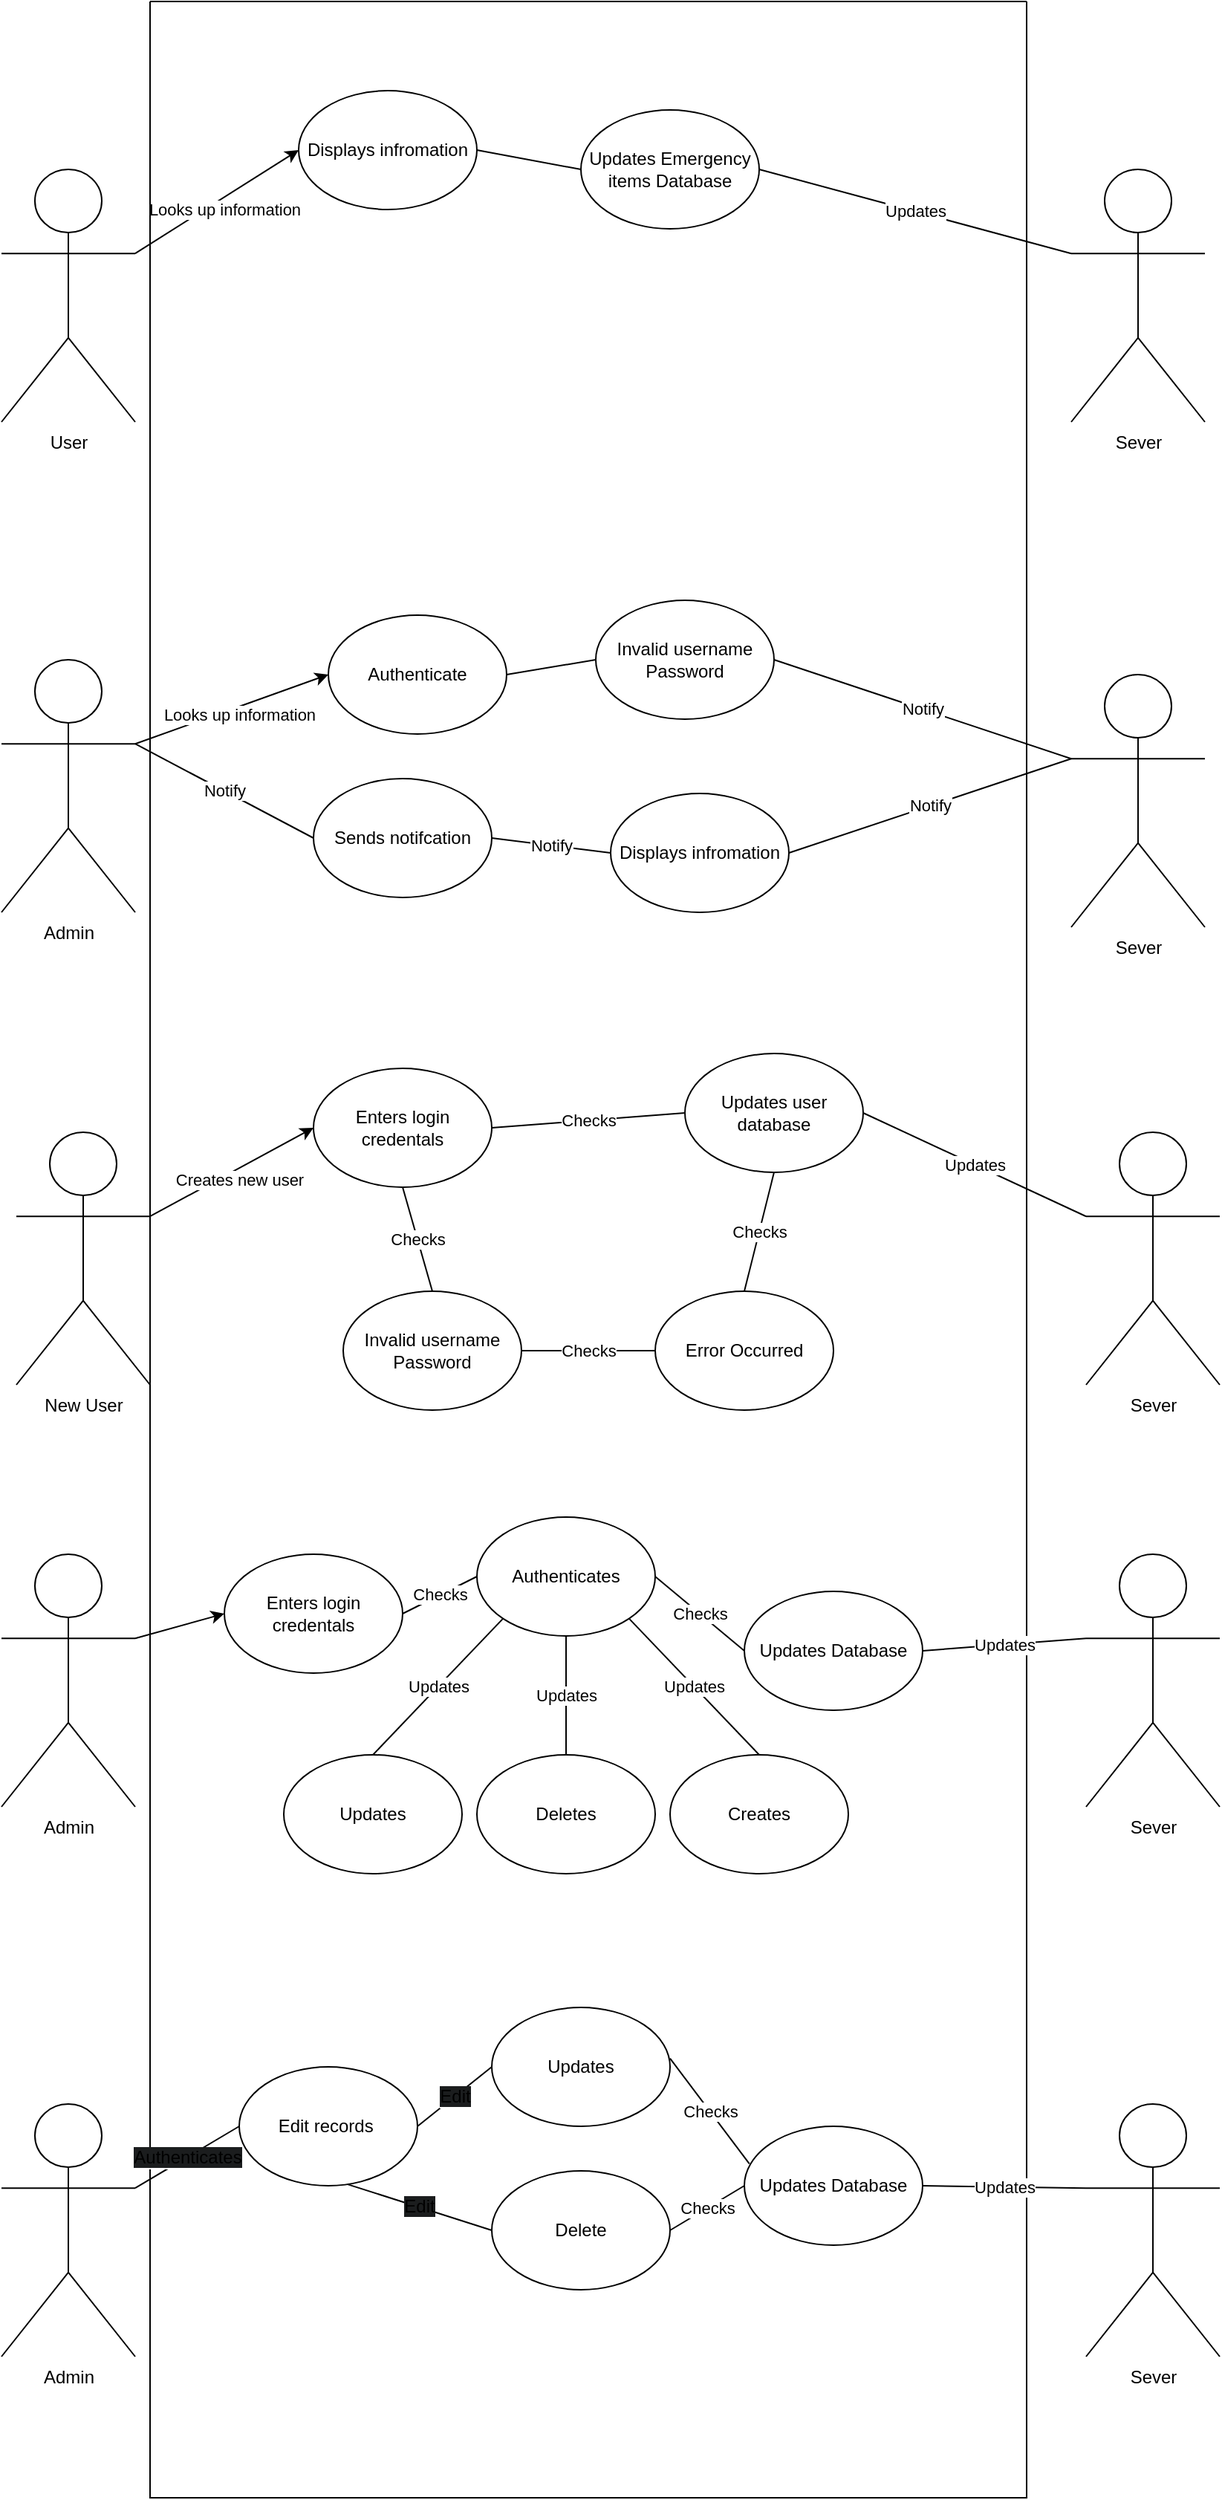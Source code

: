 <mxfile version="24.7.8">
  <diagram name="Page-1" id="pXFPgFpa1h9-f-A75X2E">
    <mxGraphModel dx="924" dy="827" grid="1" gridSize="10" guides="1" tooltips="1" connect="1" arrows="1" fold="1" page="1" pageScale="1" pageWidth="1100" pageHeight="850" math="0" shadow="0">
      <root>
        <mxCell id="0" />
        <mxCell id="1" parent="0" />
        <mxCell id="9zBWlCoCutwd3zZUJokF-2" value="User" style="shape=umlActor;verticalLabelPosition=bottom;verticalAlign=top;html=1;outlineConnect=0;" vertex="1" parent="1">
          <mxGeometry x="40" y="303" width="90" height="170" as="geometry" />
        </mxCell>
        <mxCell id="9zBWlCoCutwd3zZUJokF-3" value="" style="endArrow=classic;html=1;rounded=0;exitX=1;exitY=0.333;exitDx=0;exitDy=0;exitPerimeter=0;entryX=0;entryY=0.5;entryDx=0;entryDy=0;" edge="1" parent="1" source="9zBWlCoCutwd3zZUJokF-2" target="9zBWlCoCutwd3zZUJokF-5">
          <mxGeometry width="50" height="50" relative="1" as="geometry">
            <mxPoint x="190" y="353" as="sourcePoint" />
            <mxPoint x="240" y="303" as="targetPoint" />
          </mxGeometry>
        </mxCell>
        <mxCell id="9zBWlCoCutwd3zZUJokF-4" value="Looks up information" style="edgeLabel;html=1;align=center;verticalAlign=middle;resizable=0;points=[];" vertex="1" connectable="0" parent="9zBWlCoCutwd3zZUJokF-3">
          <mxGeometry x="-0.084" y="1" relative="1" as="geometry">
            <mxPoint x="10" y="3" as="offset" />
          </mxGeometry>
        </mxCell>
        <mxCell id="9zBWlCoCutwd3zZUJokF-5" value="Displays infromation" style="ellipse;whiteSpace=wrap;html=1;" vertex="1" parent="1">
          <mxGeometry x="240" y="250" width="120" height="80" as="geometry" />
        </mxCell>
        <mxCell id="9zBWlCoCutwd3zZUJokF-6" value="Updates Emergency items Database" style="ellipse;whiteSpace=wrap;html=1;" vertex="1" parent="1">
          <mxGeometry x="430" y="263" width="120" height="80" as="geometry" />
        </mxCell>
        <mxCell id="9zBWlCoCutwd3zZUJokF-8" value="" style="endArrow=none;html=1;rounded=0;exitX=1;exitY=0.5;exitDx=0;exitDy=0;entryX=0;entryY=0.5;entryDx=0;entryDy=0;" edge="1" parent="1" source="9zBWlCoCutwd3zZUJokF-5" target="9zBWlCoCutwd3zZUJokF-6">
          <mxGeometry width="50" height="50" relative="1" as="geometry">
            <mxPoint x="420" y="413" as="sourcePoint" />
            <mxPoint x="470" y="363" as="targetPoint" />
          </mxGeometry>
        </mxCell>
        <mxCell id="9zBWlCoCutwd3zZUJokF-9" value="" style="swimlane;startSize=0;" vertex="1" parent="1">
          <mxGeometry x="140" y="190" width="590" height="1680" as="geometry" />
        </mxCell>
        <mxCell id="9zBWlCoCutwd3zZUJokF-23" value="Authenticate" style="ellipse;whiteSpace=wrap;html=1;" vertex="1" parent="9zBWlCoCutwd3zZUJokF-9">
          <mxGeometry x="120" y="413" width="120" height="80" as="geometry" />
        </mxCell>
        <mxCell id="9zBWlCoCutwd3zZUJokF-24" value="Invalid username&lt;div&gt;Password&lt;/div&gt;" style="ellipse;whiteSpace=wrap;html=1;" vertex="1" parent="9zBWlCoCutwd3zZUJokF-9">
          <mxGeometry x="300" y="403" width="120" height="80" as="geometry" />
        </mxCell>
        <mxCell id="9zBWlCoCutwd3zZUJokF-25" value="" style="endArrow=none;html=1;rounded=0;exitX=1;exitY=0.5;exitDx=0;exitDy=0;entryX=0;entryY=0.5;entryDx=0;entryDy=0;" edge="1" parent="9zBWlCoCutwd3zZUJokF-9" source="9zBWlCoCutwd3zZUJokF-23" target="9zBWlCoCutwd3zZUJokF-24">
          <mxGeometry width="50" height="50" relative="1" as="geometry">
            <mxPoint x="290" y="516" as="sourcePoint" />
            <mxPoint x="340" y="466" as="targetPoint" />
          </mxGeometry>
        </mxCell>
        <mxCell id="9zBWlCoCutwd3zZUJokF-30" value="Sends notifcation" style="ellipse;whiteSpace=wrap;html=1;" vertex="1" parent="9zBWlCoCutwd3zZUJokF-9">
          <mxGeometry x="110" y="523" width="120" height="80" as="geometry" />
        </mxCell>
        <mxCell id="9zBWlCoCutwd3zZUJokF-31" value="Displays infromation" style="ellipse;whiteSpace=wrap;html=1;" vertex="1" parent="9zBWlCoCutwd3zZUJokF-9">
          <mxGeometry x="310" y="533" width="120" height="80" as="geometry" />
        </mxCell>
        <mxCell id="9zBWlCoCutwd3zZUJokF-32" value="Notify" style="endArrow=none;html=1;rounded=0;exitX=1;exitY=0.5;exitDx=0;exitDy=0;entryX=0;entryY=0.5;entryDx=0;entryDy=0;" edge="1" parent="9zBWlCoCutwd3zZUJokF-9" source="9zBWlCoCutwd3zZUJokF-30" target="9zBWlCoCutwd3zZUJokF-31">
          <mxGeometry width="50" height="50" relative="1" as="geometry">
            <mxPoint x="290.37" y="626" as="sourcePoint" />
            <mxPoint x="340.37" y="576" as="targetPoint" />
          </mxGeometry>
        </mxCell>
        <mxCell id="9zBWlCoCutwd3zZUJokF-44" value="Error Occurred" style="ellipse;whiteSpace=wrap;html=1;" vertex="1" parent="9zBWlCoCutwd3zZUJokF-9">
          <mxGeometry x="340" y="868" width="120" height="80" as="geometry" />
        </mxCell>
        <mxCell id="9zBWlCoCutwd3zZUJokF-38" value="Enters login credentals" style="ellipse;whiteSpace=wrap;html=1;" vertex="1" parent="9zBWlCoCutwd3zZUJokF-9">
          <mxGeometry x="110" y="718" width="120" height="80" as="geometry" />
        </mxCell>
        <mxCell id="9zBWlCoCutwd3zZUJokF-39" value="Updates user database" style="ellipse;whiteSpace=wrap;html=1;" vertex="1" parent="9zBWlCoCutwd3zZUJokF-9">
          <mxGeometry x="360" y="708" width="120" height="80" as="geometry" />
        </mxCell>
        <mxCell id="9zBWlCoCutwd3zZUJokF-40" value="Checks" style="endArrow=none;html=1;rounded=0;exitX=1;exitY=0.5;exitDx=0;exitDy=0;entryX=0;entryY=0.5;entryDx=0;entryDy=0;" edge="1" parent="9zBWlCoCutwd3zZUJokF-9" source="9zBWlCoCutwd3zZUJokF-38" target="9zBWlCoCutwd3zZUJokF-39">
          <mxGeometry width="50" height="50" relative="1" as="geometry">
            <mxPoint x="290" y="871" as="sourcePoint" />
            <mxPoint x="340" y="821" as="targetPoint" />
          </mxGeometry>
        </mxCell>
        <mxCell id="9zBWlCoCutwd3zZUJokF-45" value="Invalid username&lt;div&gt;Password&lt;/div&gt;" style="ellipse;whiteSpace=wrap;html=1;" vertex="1" parent="9zBWlCoCutwd3zZUJokF-9">
          <mxGeometry x="130" y="868" width="120" height="80" as="geometry" />
        </mxCell>
        <mxCell id="9zBWlCoCutwd3zZUJokF-46" value="Checks" style="endArrow=none;html=1;rounded=0;exitX=0.5;exitY=1;exitDx=0;exitDy=0;entryX=0.5;entryY=0;entryDx=0;entryDy=0;" edge="1" parent="9zBWlCoCutwd3zZUJokF-9" source="9zBWlCoCutwd3zZUJokF-38" target="9zBWlCoCutwd3zZUJokF-45">
          <mxGeometry width="50" height="50" relative="1" as="geometry">
            <mxPoint x="220" y="768" as="sourcePoint" />
            <mxPoint x="410" y="768" as="targetPoint" />
          </mxGeometry>
        </mxCell>
        <mxCell id="9zBWlCoCutwd3zZUJokF-47" value="Checks" style="endArrow=none;html=1;rounded=0;exitX=1;exitY=0.5;exitDx=0;exitDy=0;entryX=0;entryY=0.5;entryDx=0;entryDy=0;" edge="1" parent="9zBWlCoCutwd3zZUJokF-9" source="9zBWlCoCutwd3zZUJokF-45" target="9zBWlCoCutwd3zZUJokF-44">
          <mxGeometry width="50" height="50" relative="1" as="geometry">
            <mxPoint x="230" y="778" as="sourcePoint" />
            <mxPoint x="420" y="778" as="targetPoint" />
          </mxGeometry>
        </mxCell>
        <mxCell id="9zBWlCoCutwd3zZUJokF-48" value="Checks" style="endArrow=none;html=1;rounded=0;exitX=0.5;exitY=1;exitDx=0;exitDy=0;entryX=0.5;entryY=0;entryDx=0;entryDy=0;" edge="1" parent="9zBWlCoCutwd3zZUJokF-9" source="9zBWlCoCutwd3zZUJokF-39" target="9zBWlCoCutwd3zZUJokF-44">
          <mxGeometry width="50" height="50" relative="1" as="geometry">
            <mxPoint x="240" y="788" as="sourcePoint" />
            <mxPoint x="430" y="788" as="targetPoint" />
          </mxGeometry>
        </mxCell>
        <mxCell id="9zBWlCoCutwd3zZUJokF-35" value="New User" style="shape=umlActor;verticalLabelPosition=bottom;verticalAlign=top;html=1;outlineConnect=0;" vertex="1" parent="9zBWlCoCutwd3zZUJokF-9">
          <mxGeometry x="-90" y="761" width="90" height="170" as="geometry" />
        </mxCell>
        <mxCell id="9zBWlCoCutwd3zZUJokF-36" value="" style="endArrow=classic;html=1;rounded=0;exitX=1;exitY=0.333;exitDx=0;exitDy=0;exitPerimeter=0;entryX=0;entryY=0.5;entryDx=0;entryDy=0;" edge="1" parent="9zBWlCoCutwd3zZUJokF-9" source="9zBWlCoCutwd3zZUJokF-35" target="9zBWlCoCutwd3zZUJokF-38">
          <mxGeometry width="50" height="50" relative="1" as="geometry">
            <mxPoint x="60" y="811" as="sourcePoint" />
            <mxPoint x="110" y="761" as="targetPoint" />
          </mxGeometry>
        </mxCell>
        <mxCell id="9zBWlCoCutwd3zZUJokF-37" value="Creates new user" style="edgeLabel;html=1;align=center;verticalAlign=middle;resizable=0;points=[];" vertex="1" connectable="0" parent="9zBWlCoCutwd3zZUJokF-36">
          <mxGeometry x="-0.084" y="1" relative="1" as="geometry">
            <mxPoint x="10" y="3" as="offset" />
          </mxGeometry>
        </mxCell>
        <mxCell id="9zBWlCoCutwd3zZUJokF-41" value="Sever" style="shape=umlActor;verticalLabelPosition=bottom;verticalAlign=top;html=1;outlineConnect=0;" vertex="1" parent="9zBWlCoCutwd3zZUJokF-9">
          <mxGeometry x="630" y="761" width="90" height="170" as="geometry" />
        </mxCell>
        <mxCell id="9zBWlCoCutwd3zZUJokF-42" value="Updates" style="endArrow=none;html=1;rounded=0;exitX=1;exitY=0.5;exitDx=0;exitDy=0;entryX=0;entryY=0.333;entryDx=0;entryDy=0;entryPerimeter=0;" edge="1" parent="9zBWlCoCutwd3zZUJokF-9" source="9zBWlCoCutwd3zZUJokF-39" target="9zBWlCoCutwd3zZUJokF-41">
          <mxGeometry width="50" height="50" relative="1" as="geometry">
            <mxPoint x="470" y="871" as="sourcePoint" />
            <mxPoint x="520" y="821" as="targetPoint" />
          </mxGeometry>
        </mxCell>
        <mxCell id="9zBWlCoCutwd3zZUJokF-49" value="Updates Database" style="ellipse;whiteSpace=wrap;html=1;" vertex="1" parent="9zBWlCoCutwd3zZUJokF-9">
          <mxGeometry x="400" y="1070" width="120" height="80" as="geometry" />
        </mxCell>
        <mxCell id="9zBWlCoCutwd3zZUJokF-50" value="Enters login credentals" style="ellipse;whiteSpace=wrap;html=1;" vertex="1" parent="9zBWlCoCutwd3zZUJokF-9">
          <mxGeometry x="50" y="1045" width="120" height="80" as="geometry" />
        </mxCell>
        <mxCell id="9zBWlCoCutwd3zZUJokF-51" value="Authenticates" style="ellipse;whiteSpace=wrap;html=1;" vertex="1" parent="9zBWlCoCutwd3zZUJokF-9">
          <mxGeometry x="220" y="1020" width="120" height="80" as="geometry" />
        </mxCell>
        <mxCell id="9zBWlCoCutwd3zZUJokF-52" value="Checks" style="endArrow=none;html=1;rounded=0;exitX=1;exitY=0.5;exitDx=0;exitDy=0;entryX=0;entryY=0.5;entryDx=0;entryDy=0;" edge="1" parent="9zBWlCoCutwd3zZUJokF-9" source="9zBWlCoCutwd3zZUJokF-50" target="9zBWlCoCutwd3zZUJokF-51">
          <mxGeometry width="50" height="50" relative="1" as="geometry">
            <mxPoint x="230" y="1154" as="sourcePoint" />
            <mxPoint x="280" y="1104" as="targetPoint" />
          </mxGeometry>
        </mxCell>
        <mxCell id="9zBWlCoCutwd3zZUJokF-56" value="Checks" style="endArrow=none;html=1;rounded=0;exitX=1;exitY=0.5;exitDx=0;exitDy=0;entryX=0;entryY=0.5;entryDx=0;entryDy=0;" edge="1" parent="9zBWlCoCutwd3zZUJokF-9" source="9zBWlCoCutwd3zZUJokF-51" target="9zBWlCoCutwd3zZUJokF-49">
          <mxGeometry width="50" height="50" relative="1" as="geometry">
            <mxPoint x="180" y="1071" as="sourcePoint" />
            <mxPoint x="370" y="1071" as="targetPoint" />
          </mxGeometry>
        </mxCell>
        <mxCell id="9zBWlCoCutwd3zZUJokF-62" value="Updates" style="ellipse;whiteSpace=wrap;html=1;" vertex="1" parent="9zBWlCoCutwd3zZUJokF-9">
          <mxGeometry x="90" y="1180" width="120" height="80" as="geometry" />
        </mxCell>
        <mxCell id="9zBWlCoCutwd3zZUJokF-63" value="Deletes" style="ellipse;whiteSpace=wrap;html=1;" vertex="1" parent="9zBWlCoCutwd3zZUJokF-9">
          <mxGeometry x="220" y="1180" width="120" height="80" as="geometry" />
        </mxCell>
        <mxCell id="9zBWlCoCutwd3zZUJokF-64" value="Creates" style="ellipse;whiteSpace=wrap;html=1;" vertex="1" parent="9zBWlCoCutwd3zZUJokF-9">
          <mxGeometry x="350" y="1180" width="120" height="80" as="geometry" />
        </mxCell>
        <mxCell id="9zBWlCoCutwd3zZUJokF-65" value="Updates" style="endArrow=none;html=1;rounded=0;exitX=0.5;exitY=0;exitDx=0;exitDy=0;entryX=0;entryY=1;entryDx=0;entryDy=0;" edge="1" parent="9zBWlCoCutwd3zZUJokF-9" source="9zBWlCoCutwd3zZUJokF-62" target="9zBWlCoCutwd3zZUJokF-51">
          <mxGeometry width="50" height="50" relative="1" as="geometry">
            <mxPoint x="180" y="1095" as="sourcePoint" />
            <mxPoint x="230" y="1070" as="targetPoint" />
          </mxGeometry>
        </mxCell>
        <mxCell id="9zBWlCoCutwd3zZUJokF-66" value="Updates" style="endArrow=none;html=1;rounded=0;exitX=0.5;exitY=0;exitDx=0;exitDy=0;entryX=0.5;entryY=1;entryDx=0;entryDy=0;" edge="1" parent="9zBWlCoCutwd3zZUJokF-9" source="9zBWlCoCutwd3zZUJokF-63" target="9zBWlCoCutwd3zZUJokF-51">
          <mxGeometry width="50" height="50" relative="1" as="geometry">
            <mxPoint x="190" y="1105" as="sourcePoint" />
            <mxPoint x="240" y="1080" as="targetPoint" />
          </mxGeometry>
        </mxCell>
        <mxCell id="9zBWlCoCutwd3zZUJokF-67" value="Updates" style="endArrow=none;html=1;rounded=0;exitX=0.5;exitY=0;exitDx=0;exitDy=0;entryX=1;entryY=1;entryDx=0;entryDy=0;" edge="1" parent="9zBWlCoCutwd3zZUJokF-9" source="9zBWlCoCutwd3zZUJokF-64" target="9zBWlCoCutwd3zZUJokF-51">
          <mxGeometry width="50" height="50" relative="1" as="geometry">
            <mxPoint x="290" y="1190" as="sourcePoint" />
            <mxPoint x="290" y="1110" as="targetPoint" />
          </mxGeometry>
        </mxCell>
        <mxCell id="9zBWlCoCutwd3zZUJokF-85" value="Edit records&amp;nbsp;" style="ellipse;whiteSpace=wrap;html=1;" vertex="1" parent="9zBWlCoCutwd3zZUJokF-9">
          <mxGeometry x="60" y="1390" width="120" height="80" as="geometry" />
        </mxCell>
        <mxCell id="9zBWlCoCutwd3zZUJokF-83" value="Updates Database" style="ellipse;whiteSpace=wrap;html=1;" vertex="1" parent="9zBWlCoCutwd3zZUJokF-9">
          <mxGeometry x="400" y="1430" width="120" height="80" as="geometry" />
        </mxCell>
        <mxCell id="9zBWlCoCutwd3zZUJokF-87" value="Checks" style="endArrow=none;html=1;rounded=0;exitX=1;exitY=0.429;exitDx=0;exitDy=0;entryX=0.028;entryY=0.315;entryDx=0;entryDy=0;exitPerimeter=0;entryPerimeter=0;" edge="1" parent="9zBWlCoCutwd3zZUJokF-9" source="9zBWlCoCutwd3zZUJokF-88" target="9zBWlCoCutwd3zZUJokF-83">
          <mxGeometry width="50" height="50" relative="1" as="geometry">
            <mxPoint x="180" y="1471" as="sourcePoint" />
            <mxPoint x="370" y="1471" as="targetPoint" />
          </mxGeometry>
        </mxCell>
        <mxCell id="9zBWlCoCutwd3zZUJokF-90" value="Delete" style="ellipse;whiteSpace=wrap;html=1;" vertex="1" parent="9zBWlCoCutwd3zZUJokF-9">
          <mxGeometry x="230" y="1460" width="120" height="80" as="geometry" />
        </mxCell>
        <mxCell id="9zBWlCoCutwd3zZUJokF-93" value="&lt;span style=&quot;font-size: 12px; text-wrap: wrap; background-color: rgb(27, 29, 30);&quot;&gt;Edit&lt;/span&gt;" style="endArrow=none;html=1;rounded=0;exitX=0;exitY=0.5;exitDx=0;exitDy=0;entryX=0.608;entryY=0.988;entryDx=0;entryDy=0;entryPerimeter=0;" edge="1" parent="9zBWlCoCutwd3zZUJokF-9" source="9zBWlCoCutwd3zZUJokF-90" target="9zBWlCoCutwd3zZUJokF-85">
          <mxGeometry width="50" height="50" relative="1" as="geometry">
            <mxPoint x="290" y="1590" as="sourcePoint" />
            <mxPoint x="290" y="1510" as="targetPoint" />
          </mxGeometry>
        </mxCell>
        <mxCell id="9zBWlCoCutwd3zZUJokF-88" value="Updates" style="ellipse;whiteSpace=wrap;html=1;" vertex="1" parent="9zBWlCoCutwd3zZUJokF-9">
          <mxGeometry x="230" y="1350" width="120" height="80" as="geometry" />
        </mxCell>
        <mxCell id="9zBWlCoCutwd3zZUJokF-91" value="&lt;span style=&quot;font-size: 12px; text-wrap: wrap; background-color: rgb(27, 29, 30);&quot;&gt;Edit&lt;/span&gt;" style="endArrow=none;html=1;rounded=0;exitX=0;exitY=0.5;exitDx=0;exitDy=0;entryX=1;entryY=0.5;entryDx=0;entryDy=0;" edge="1" parent="9zBWlCoCutwd3zZUJokF-9" source="9zBWlCoCutwd3zZUJokF-88" target="9zBWlCoCutwd3zZUJokF-85">
          <mxGeometry width="50" height="50" relative="1" as="geometry">
            <mxPoint x="180" y="1495" as="sourcePoint" />
            <mxPoint x="230" y="1470" as="targetPoint" />
          </mxGeometry>
        </mxCell>
        <mxCell id="9zBWlCoCutwd3zZUJokF-99" value="Checks" style="endArrow=none;html=1;rounded=0;exitX=1;exitY=0.5;exitDx=0;exitDy=0;entryX=0;entryY=0.5;entryDx=0;entryDy=0;" edge="1" parent="9zBWlCoCutwd3zZUJokF-9" source="9zBWlCoCutwd3zZUJokF-90" target="9zBWlCoCutwd3zZUJokF-83">
          <mxGeometry width="50" height="50" relative="1" as="geometry">
            <mxPoint x="390" y="1394" as="sourcePoint" />
            <mxPoint x="460" y="1520" as="targetPoint" />
          </mxGeometry>
        </mxCell>
        <mxCell id="9zBWlCoCutwd3zZUJokF-10" value="Sever" style="shape=umlActor;verticalLabelPosition=bottom;verticalAlign=top;html=1;outlineConnect=0;" vertex="1" parent="1">
          <mxGeometry x="760" y="303" width="90" height="170" as="geometry" />
        </mxCell>
        <mxCell id="9zBWlCoCutwd3zZUJokF-11" value="Updates" style="endArrow=none;html=1;rounded=0;exitX=1;exitY=0.5;exitDx=0;exitDy=0;entryX=0;entryY=0.333;entryDx=0;entryDy=0;entryPerimeter=0;" edge="1" parent="1" source="9zBWlCoCutwd3zZUJokF-6" target="9zBWlCoCutwd3zZUJokF-10">
          <mxGeometry width="50" height="50" relative="1" as="geometry">
            <mxPoint x="600" y="413" as="sourcePoint" />
            <mxPoint x="650" y="363" as="targetPoint" />
          </mxGeometry>
        </mxCell>
        <mxCell id="9zBWlCoCutwd3zZUJokF-27" value="Sever" style="shape=umlActor;verticalLabelPosition=bottom;verticalAlign=top;html=1;outlineConnect=0;" vertex="1" parent="1">
          <mxGeometry x="760" y="643" width="90" height="170" as="geometry" />
        </mxCell>
        <mxCell id="9zBWlCoCutwd3zZUJokF-28" value="Notify" style="endArrow=none;html=1;rounded=0;exitX=1;exitY=0.5;exitDx=0;exitDy=0;entryX=0;entryY=0.333;entryDx=0;entryDy=0;entryPerimeter=0;" edge="1" parent="1" source="9zBWlCoCutwd3zZUJokF-24" target="9zBWlCoCutwd3zZUJokF-27">
          <mxGeometry width="50" height="50" relative="1" as="geometry">
            <mxPoint x="600" y="706" as="sourcePoint" />
            <mxPoint x="650" y="656" as="targetPoint" />
          </mxGeometry>
        </mxCell>
        <mxCell id="9zBWlCoCutwd3zZUJokF-33" value="Notify" style="endArrow=none;html=1;rounded=0;exitX=1;exitY=0.5;exitDx=0;exitDy=0;entryX=0;entryY=0.333;entryDx=0;entryDy=0;entryPerimeter=0;" edge="1" parent="1" source="9zBWlCoCutwd3zZUJokF-31" target="9zBWlCoCutwd3zZUJokF-27">
          <mxGeometry width="50" height="50" relative="1" as="geometry">
            <mxPoint x="580" y="613" as="sourcePoint" />
            <mxPoint x="770" y="663" as="targetPoint" />
          </mxGeometry>
        </mxCell>
        <mxCell id="9zBWlCoCutwd3zZUJokF-20" value="Admin" style="shape=umlActor;verticalLabelPosition=bottom;verticalAlign=top;html=1;outlineConnect=0;" vertex="1" parent="1">
          <mxGeometry x="40" y="633" width="90" height="170" as="geometry" />
        </mxCell>
        <mxCell id="9zBWlCoCutwd3zZUJokF-21" value="" style="endArrow=classic;html=1;rounded=0;exitX=1;exitY=0.333;exitDx=0;exitDy=0;exitPerimeter=0;entryX=0;entryY=0.5;entryDx=0;entryDy=0;" edge="1" parent="1" source="9zBWlCoCutwd3zZUJokF-20" target="9zBWlCoCutwd3zZUJokF-23">
          <mxGeometry width="50" height="50" relative="1" as="geometry">
            <mxPoint x="190" y="646" as="sourcePoint" />
            <mxPoint x="240" y="596" as="targetPoint" />
          </mxGeometry>
        </mxCell>
        <mxCell id="9zBWlCoCutwd3zZUJokF-22" value="Looks up information" style="edgeLabel;html=1;align=center;verticalAlign=middle;resizable=0;points=[];" vertex="1" connectable="0" parent="9zBWlCoCutwd3zZUJokF-21">
          <mxGeometry x="-0.084" y="1" relative="1" as="geometry">
            <mxPoint x="10" y="3" as="offset" />
          </mxGeometry>
        </mxCell>
        <mxCell id="9zBWlCoCutwd3zZUJokF-34" value="Notify" style="endArrow=none;html=1;rounded=0;exitX=1;exitY=0.333;exitDx=0;exitDy=0;entryX=0;entryY=0.5;entryDx=0;entryDy=0;exitPerimeter=0;" edge="1" parent="1" source="9zBWlCoCutwd3zZUJokF-20" target="9zBWlCoCutwd3zZUJokF-30">
          <mxGeometry width="50" height="50" relative="1" as="geometry">
            <mxPoint x="590" y="623" as="sourcePoint" />
            <mxPoint x="780" y="673" as="targetPoint" />
          </mxGeometry>
        </mxCell>
        <mxCell id="9zBWlCoCutwd3zZUJokF-60" value="Sever" style="shape=umlActor;verticalLabelPosition=bottom;verticalAlign=top;html=1;outlineConnect=0;" vertex="1" parent="1">
          <mxGeometry x="770" y="1235" width="90" height="170" as="geometry" />
        </mxCell>
        <mxCell id="9zBWlCoCutwd3zZUJokF-57" value="Admin" style="shape=umlActor;verticalLabelPosition=bottom;verticalAlign=top;html=1;outlineConnect=0;" vertex="1" parent="1">
          <mxGeometry x="40" y="1235" width="90" height="170" as="geometry" />
        </mxCell>
        <mxCell id="9zBWlCoCutwd3zZUJokF-58" value="" style="endArrow=classic;html=1;rounded=0;exitX=1;exitY=0.333;exitDx=0;exitDy=0;exitPerimeter=0;entryX=0;entryY=0.5;entryDx=0;entryDy=0;" edge="1" parent="1" source="9zBWlCoCutwd3zZUJokF-57" target="9zBWlCoCutwd3zZUJokF-50">
          <mxGeometry width="50" height="50" relative="1" as="geometry">
            <mxPoint x="70" y="1290.667" as="sourcePoint" />
            <mxPoint x="180" y="1234" as="targetPoint" />
          </mxGeometry>
        </mxCell>
        <mxCell id="9zBWlCoCutwd3zZUJokF-61" value="Updates" style="endArrow=none;html=1;rounded=0;exitX=1;exitY=0.5;exitDx=0;exitDy=0;entryX=0;entryY=0.333;entryDx=0;entryDy=0;entryPerimeter=0;" edge="1" parent="1" source="9zBWlCoCutwd3zZUJokF-49" target="9zBWlCoCutwd3zZUJokF-60">
          <mxGeometry width="50" height="50" relative="1" as="geometry">
            <mxPoint x="550" y="1344" as="sourcePoint" />
            <mxPoint x="770.0" y="1290.667" as="targetPoint" />
          </mxGeometry>
        </mxCell>
        <mxCell id="9zBWlCoCutwd3zZUJokF-94" value="Sever" style="shape=umlActor;verticalLabelPosition=bottom;verticalAlign=top;html=1;outlineConnect=0;" vertex="1" parent="1">
          <mxGeometry x="770" y="1605" width="90" height="170" as="geometry" />
        </mxCell>
        <mxCell id="9zBWlCoCutwd3zZUJokF-95" value="Admin" style="shape=umlActor;verticalLabelPosition=bottom;verticalAlign=top;html=1;outlineConnect=0;" vertex="1" parent="1">
          <mxGeometry x="40" y="1605" width="90" height="170" as="geometry" />
        </mxCell>
        <mxCell id="9zBWlCoCutwd3zZUJokF-97" value="Updates" style="endArrow=none;html=1;rounded=0;exitX=1;exitY=0.5;exitDx=0;exitDy=0;entryX=0;entryY=0.333;entryDx=0;entryDy=0;entryPerimeter=0;" edge="1" parent="1" source="9zBWlCoCutwd3zZUJokF-83" target="9zBWlCoCutwd3zZUJokF-94">
          <mxGeometry width="50" height="50" relative="1" as="geometry">
            <mxPoint x="550" y="1714" as="sourcePoint" />
            <mxPoint x="770.0" y="1660.667" as="targetPoint" />
          </mxGeometry>
        </mxCell>
        <mxCell id="9zBWlCoCutwd3zZUJokF-86" value="&lt;span style=&quot;font-size: 12px; text-wrap: wrap; background-color: rgb(27, 29, 30);&quot;&gt;Authenticates&lt;/span&gt;" style="endArrow=none;html=1;rounded=0;exitX=1;exitY=0.333;exitDx=0;exitDy=0;entryX=0;entryY=0.5;entryDx=0;entryDy=0;exitPerimeter=0;" edge="1" parent="1" source="9zBWlCoCutwd3zZUJokF-95" target="9zBWlCoCutwd3zZUJokF-85">
          <mxGeometry width="50" height="50" relative="1" as="geometry">
            <mxPoint x="130" y="1691.667" as="sourcePoint" />
            <mxPoint x="420" y="1694" as="targetPoint" />
          </mxGeometry>
        </mxCell>
      </root>
    </mxGraphModel>
  </diagram>
</mxfile>
